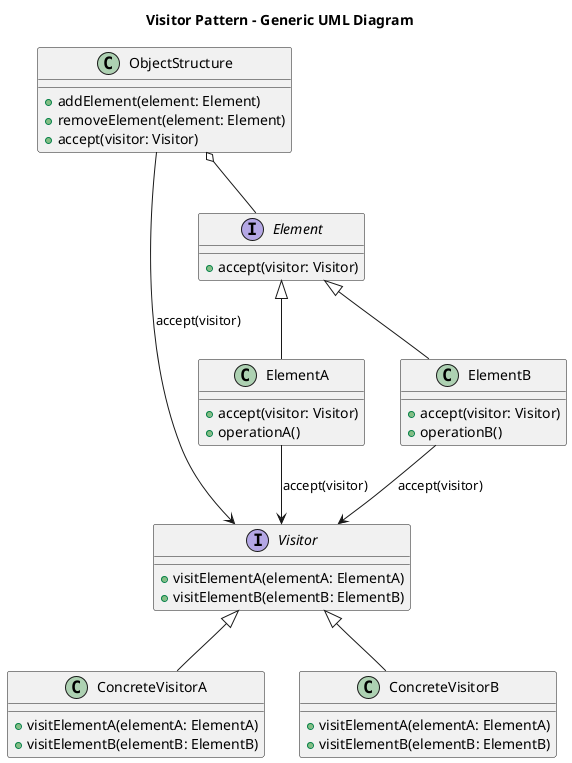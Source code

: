 @startuml VisitorPattern

title Visitor Pattern - Generic UML Diagram

interface Visitor {
	+ visitElementA(elementA: ElementA)
	+ visitElementB(elementB: ElementB)
}

class ConcreteVisitorA {
	+ visitElementA(elementA: ElementA)
	+ visitElementB(elementB: ElementB)
}

class ConcreteVisitorB {
	+ visitElementA(elementA: ElementA)
	+ visitElementB(elementB: ElementB)
}

interface Element {
	+ accept(visitor: Visitor)
}

class ElementA {
	+ accept(visitor: Visitor)
	+ operationA()
}

class ElementB {
	+ accept(visitor: Visitor)
	+ operationB()
}

class ObjectStructure {
	+ addElement(element: Element)
	+ removeElement(element: Element)
	+ accept(visitor: Visitor)
}

Visitor <|-- ConcreteVisitorA
Visitor <|-- ConcreteVisitorB

Element <|-- ElementA
Element <|-- ElementB

ElementA --> Visitor : "accept(visitor)"
ElementB --> Visitor : "accept(visitor)"
ObjectStructure o-- Element
ObjectStructure --> Visitor : "accept(visitor)"

@enduml
